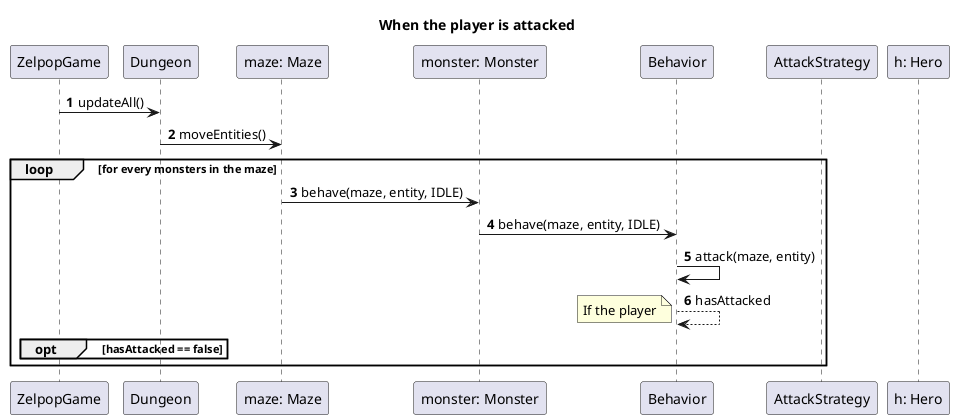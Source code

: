 @startuml

title When the player is attacked
autonumber

participant ZelpopGame as z
participant Dungeon as d
participant "maze: Maze" as m
participant "monster: Monster" as e
participant "Behavior" as b
participant AttackStrategy as as
participant "h: Hero" as h

z -> d: updateAll()

d -> m: moveEntities()

loop for every monsters in the maze

    m -> e: behave(maze, entity, IDLE)

    e -> b: behave(maze, entity, IDLE)

    b -> b: attack(maze, entity)

    b --> b: hasAttacked

    note left
        If the player
    end note

    opt hasAttacked == false

    end

end

@enduml